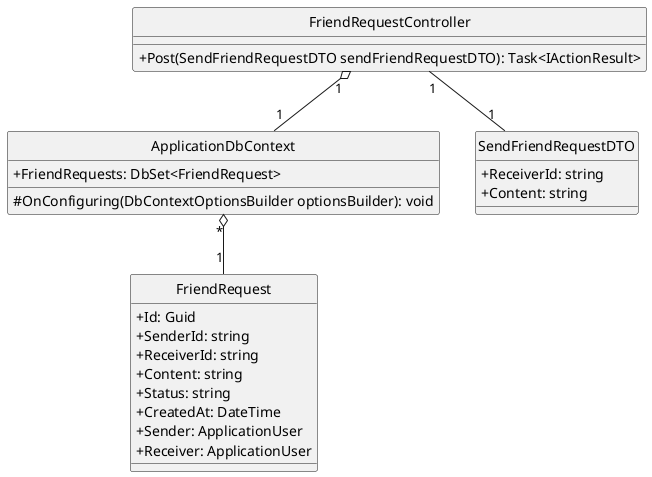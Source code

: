 @startuml sendFriendRequest
hide circle
skinparam classAttributeIconSize 0
class FriendRequestController {
    + Post(SendFriendRequestDTO sendFriendRequestDTO): Task<IActionResult>
}

class ApplicationDbContext {
    +FriendRequests: DbSet<FriendRequest> 
    #OnConfiguring(DbContextOptionsBuilder optionsBuilder): void
}


class SendFriendRequestDTO {
    +ReceiverId: string
    +Content: string
}

class FriendRequest {
    +Id: Guid
    +SenderId: string
    +ReceiverId: string
    +Content: string
    +Status: string
    +CreatedAt: DateTime
    +Sender: ApplicationUser
    +Receiver: ApplicationUser
}

FriendRequestController "1" o--"1" ApplicationDbContext
FriendRequestController "1"--"1" SendFriendRequestDTO
ApplicationDbContext "*" o--"1" FriendRequest
@enduml